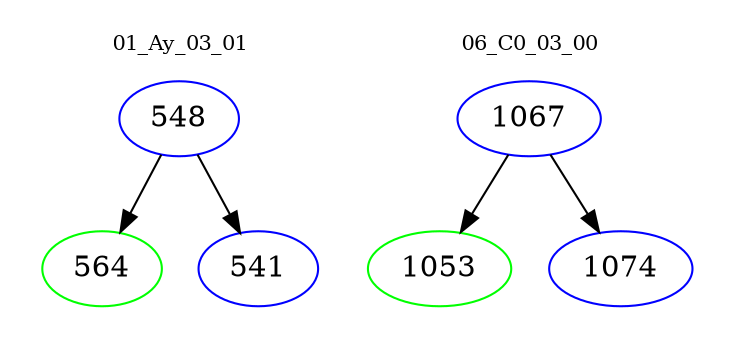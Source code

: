 digraph{
subgraph cluster_0 {
color = white
label = "01_Ay_03_01";
fontsize=10;
T0_548 [label="548", color="blue"]
T0_548 -> T0_564 [color="black"]
T0_564 [label="564", color="green"]
T0_548 -> T0_541 [color="black"]
T0_541 [label="541", color="blue"]
}
subgraph cluster_1 {
color = white
label = "06_C0_03_00";
fontsize=10;
T1_1067 [label="1067", color="blue"]
T1_1067 -> T1_1053 [color="black"]
T1_1053 [label="1053", color="green"]
T1_1067 -> T1_1074 [color="black"]
T1_1074 [label="1074", color="blue"]
}
}
